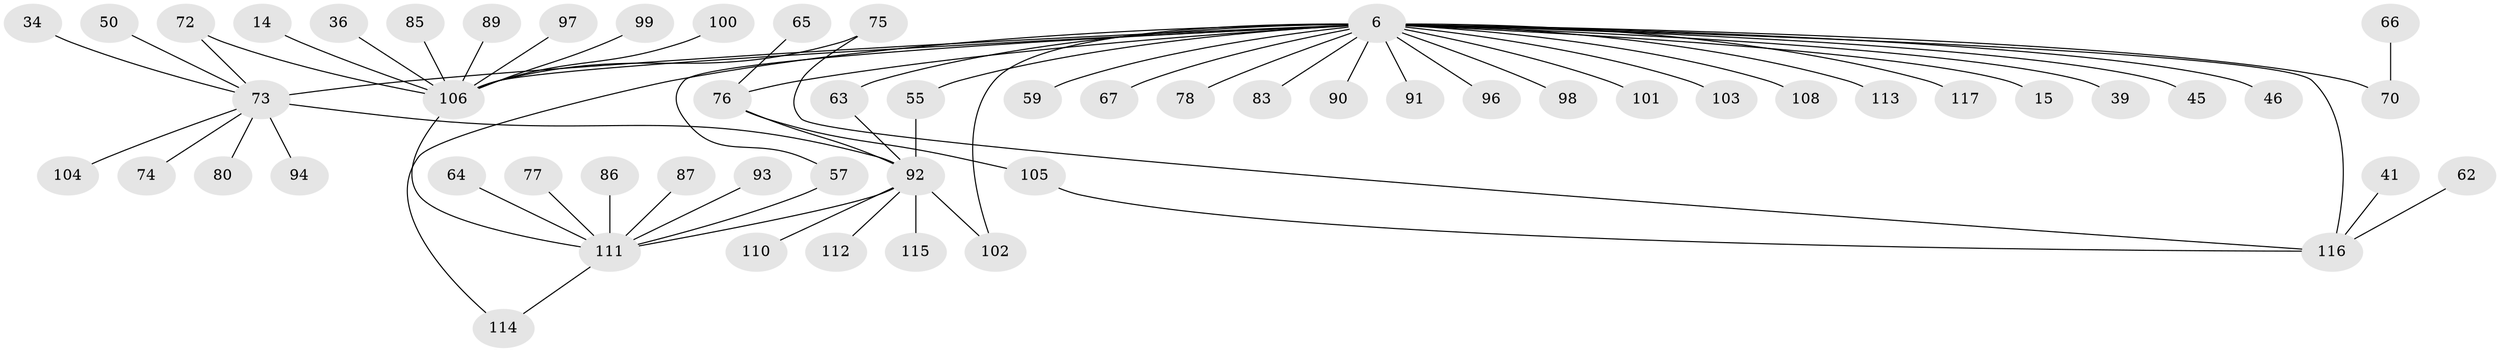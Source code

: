 // original degree distribution, {17: 0.008547008547008548, 15: 0.008547008547008548, 1: 0.5470085470085471, 22: 0.008547008547008548, 7: 0.02564102564102564, 24: 0.008547008547008548, 5: 0.03418803418803419, 2: 0.2222222222222222, 6: 0.02564102564102564, 3: 0.07692307692307693, 4: 0.03418803418803419}
// Generated by graph-tools (version 1.1) at 2025/47/03/09/25 04:47:35]
// undirected, 58 vertices, 67 edges
graph export_dot {
graph [start="1"]
  node [color=gray90,style=filled];
  6 [super="+4"];
  14;
  15;
  34;
  36;
  39;
  41;
  45;
  46;
  50;
  55 [super="+31"];
  57 [super="+42"];
  59;
  62 [super="+38"];
  63;
  64 [super="+44"];
  65;
  66;
  67;
  70 [super="+16+51"];
  72;
  73 [super="+68+19"];
  74;
  75;
  76 [super="+43+18"];
  77;
  78;
  80;
  83;
  85;
  86;
  87 [super="+79"];
  89 [super="+29"];
  90;
  91;
  92 [super="+35+82"];
  93;
  94 [super="+61+71"];
  96;
  97;
  98;
  99;
  100;
  101;
  102 [super="+56"];
  103;
  104;
  105 [super="+40"];
  106 [super="+8+84+58+52"];
  108 [super="+54+60"];
  110;
  111 [super="+107+109+95+3+10+23+24+28+48"];
  112;
  113;
  114 [super="+27+53+69"];
  115;
  116 [super="+88+5"];
  117;
  6 -- 39;
  6 -- 45;
  6 -- 46;
  6 -- 67;
  6 -- 70 [weight=4];
  6 -- 73 [weight=3];
  6 -- 76 [weight=3];
  6 -- 78;
  6 -- 90;
  6 -- 91 [weight=2];
  6 -- 101;
  6 -- 103;
  6 -- 15;
  6 -- 83;
  6 -- 96;
  6 -- 98;
  6 -- 113;
  6 -- 117;
  6 -- 59;
  6 -- 63;
  6 -- 106 [weight=4];
  6 -- 114;
  6 -- 57;
  6 -- 55;
  6 -- 102;
  6 -- 108;
  6 -- 116 [weight=3];
  14 -- 106;
  34 -- 73;
  36 -- 106;
  41 -- 116;
  50 -- 73;
  55 -- 92;
  57 -- 111;
  62 -- 116;
  63 -- 92;
  64 -- 111;
  65 -- 76;
  66 -- 70;
  72 -- 73;
  72 -- 106;
  73 -- 92 [weight=2];
  73 -- 74;
  73 -- 104;
  73 -- 80;
  73 -- 94;
  75 -- 116;
  75 -- 106;
  76 -- 105;
  76 -- 92;
  77 -- 111;
  85 -- 106;
  86 -- 111;
  87 -- 111;
  89 -- 106;
  92 -- 110;
  92 -- 112;
  92 -- 115;
  92 -- 102;
  92 -- 111 [weight=2];
  93 -- 111;
  97 -- 106;
  99 -- 106;
  100 -- 106;
  105 -- 116;
  106 -- 111 [weight=2];
  111 -- 114;
}
